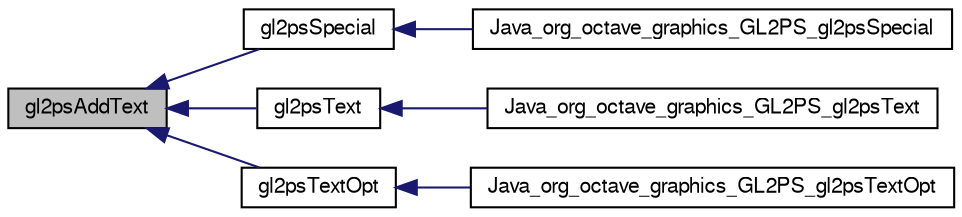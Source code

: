 digraph G
{
  edge [fontname="FreeSans",fontsize="10",labelfontname="FreeSans",labelfontsize="10"];
  node [fontname="FreeSans",fontsize="10",shape=record];
  rankdir="LR";
  Node1 [label="gl2psAddText",height=0.2,width=0.4,color="black", fillcolor="grey75", style="filled" fontcolor="black"];
  Node1 -> Node2 [dir="back",color="midnightblue",fontsize="10",style="solid",fontname="FreeSans"];
  Node2 [label="gl2psSpecial",height=0.2,width=0.4,color="black", fillcolor="white", style="filled",URL="$gl2ps_8h.html#ad19ac34aaead3697ebb7add1659915a8"];
  Node2 -> Node3 [dir="back",color="midnightblue",fontsize="10",style="solid",fontname="FreeSans"];
  Node3 [label="Java_org_octave_graphics_GL2PS_gl2psSpecial",height=0.2,width=0.4,color="black", fillcolor="white", style="filled",URL="$gl2ps__java_8c.html#a616cb9bc73d74c8d59831130bcaa0d23"];
  Node1 -> Node4 [dir="back",color="midnightblue",fontsize="10",style="solid",fontname="FreeSans"];
  Node4 [label="gl2psText",height=0.2,width=0.4,color="black", fillcolor="white", style="filled",URL="$gl2ps_8h.html#ab69115218d57654fffab3be4d89ece37"];
  Node4 -> Node5 [dir="back",color="midnightblue",fontsize="10",style="solid",fontname="FreeSans"];
  Node5 [label="Java_org_octave_graphics_GL2PS_gl2psText",height=0.2,width=0.4,color="black", fillcolor="white", style="filled",URL="$gl2ps__java_8c.html#ad66ed43dc7ca64392d2140d341ad234e"];
  Node1 -> Node6 [dir="back",color="midnightblue",fontsize="10",style="solid",fontname="FreeSans"];
  Node6 [label="gl2psTextOpt",height=0.2,width=0.4,color="black", fillcolor="white", style="filled",URL="$gl2ps_8h.html#ac62bc3fd7dd50f8e6b74c79d97b42c3a"];
  Node6 -> Node7 [dir="back",color="midnightblue",fontsize="10",style="solid",fontname="FreeSans"];
  Node7 [label="Java_org_octave_graphics_GL2PS_gl2psTextOpt",height=0.2,width=0.4,color="black", fillcolor="white", style="filled",URL="$gl2ps__java_8c.html#a32fe64df9c81b74c3c9c3b5c0d15fed1"];
}
